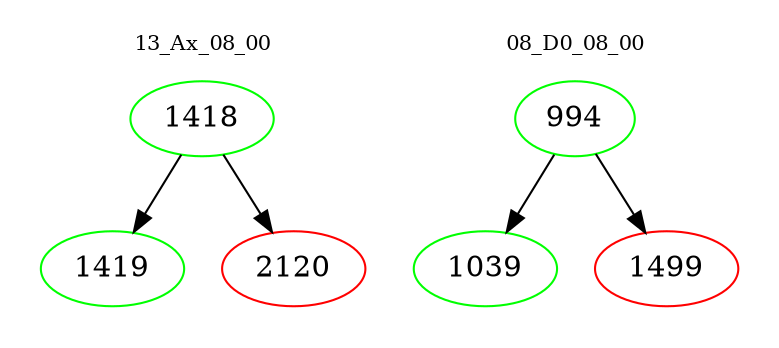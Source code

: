 digraph{
subgraph cluster_0 {
color = white
label = "13_Ax_08_00";
fontsize=10;
T0_1418 [label="1418", color="green"]
T0_1418 -> T0_1419 [color="black"]
T0_1419 [label="1419", color="green"]
T0_1418 -> T0_2120 [color="black"]
T0_2120 [label="2120", color="red"]
}
subgraph cluster_1 {
color = white
label = "08_D0_08_00";
fontsize=10;
T1_994 [label="994", color="green"]
T1_994 -> T1_1039 [color="black"]
T1_1039 [label="1039", color="green"]
T1_994 -> T1_1499 [color="black"]
T1_1499 [label="1499", color="red"]
}
}
